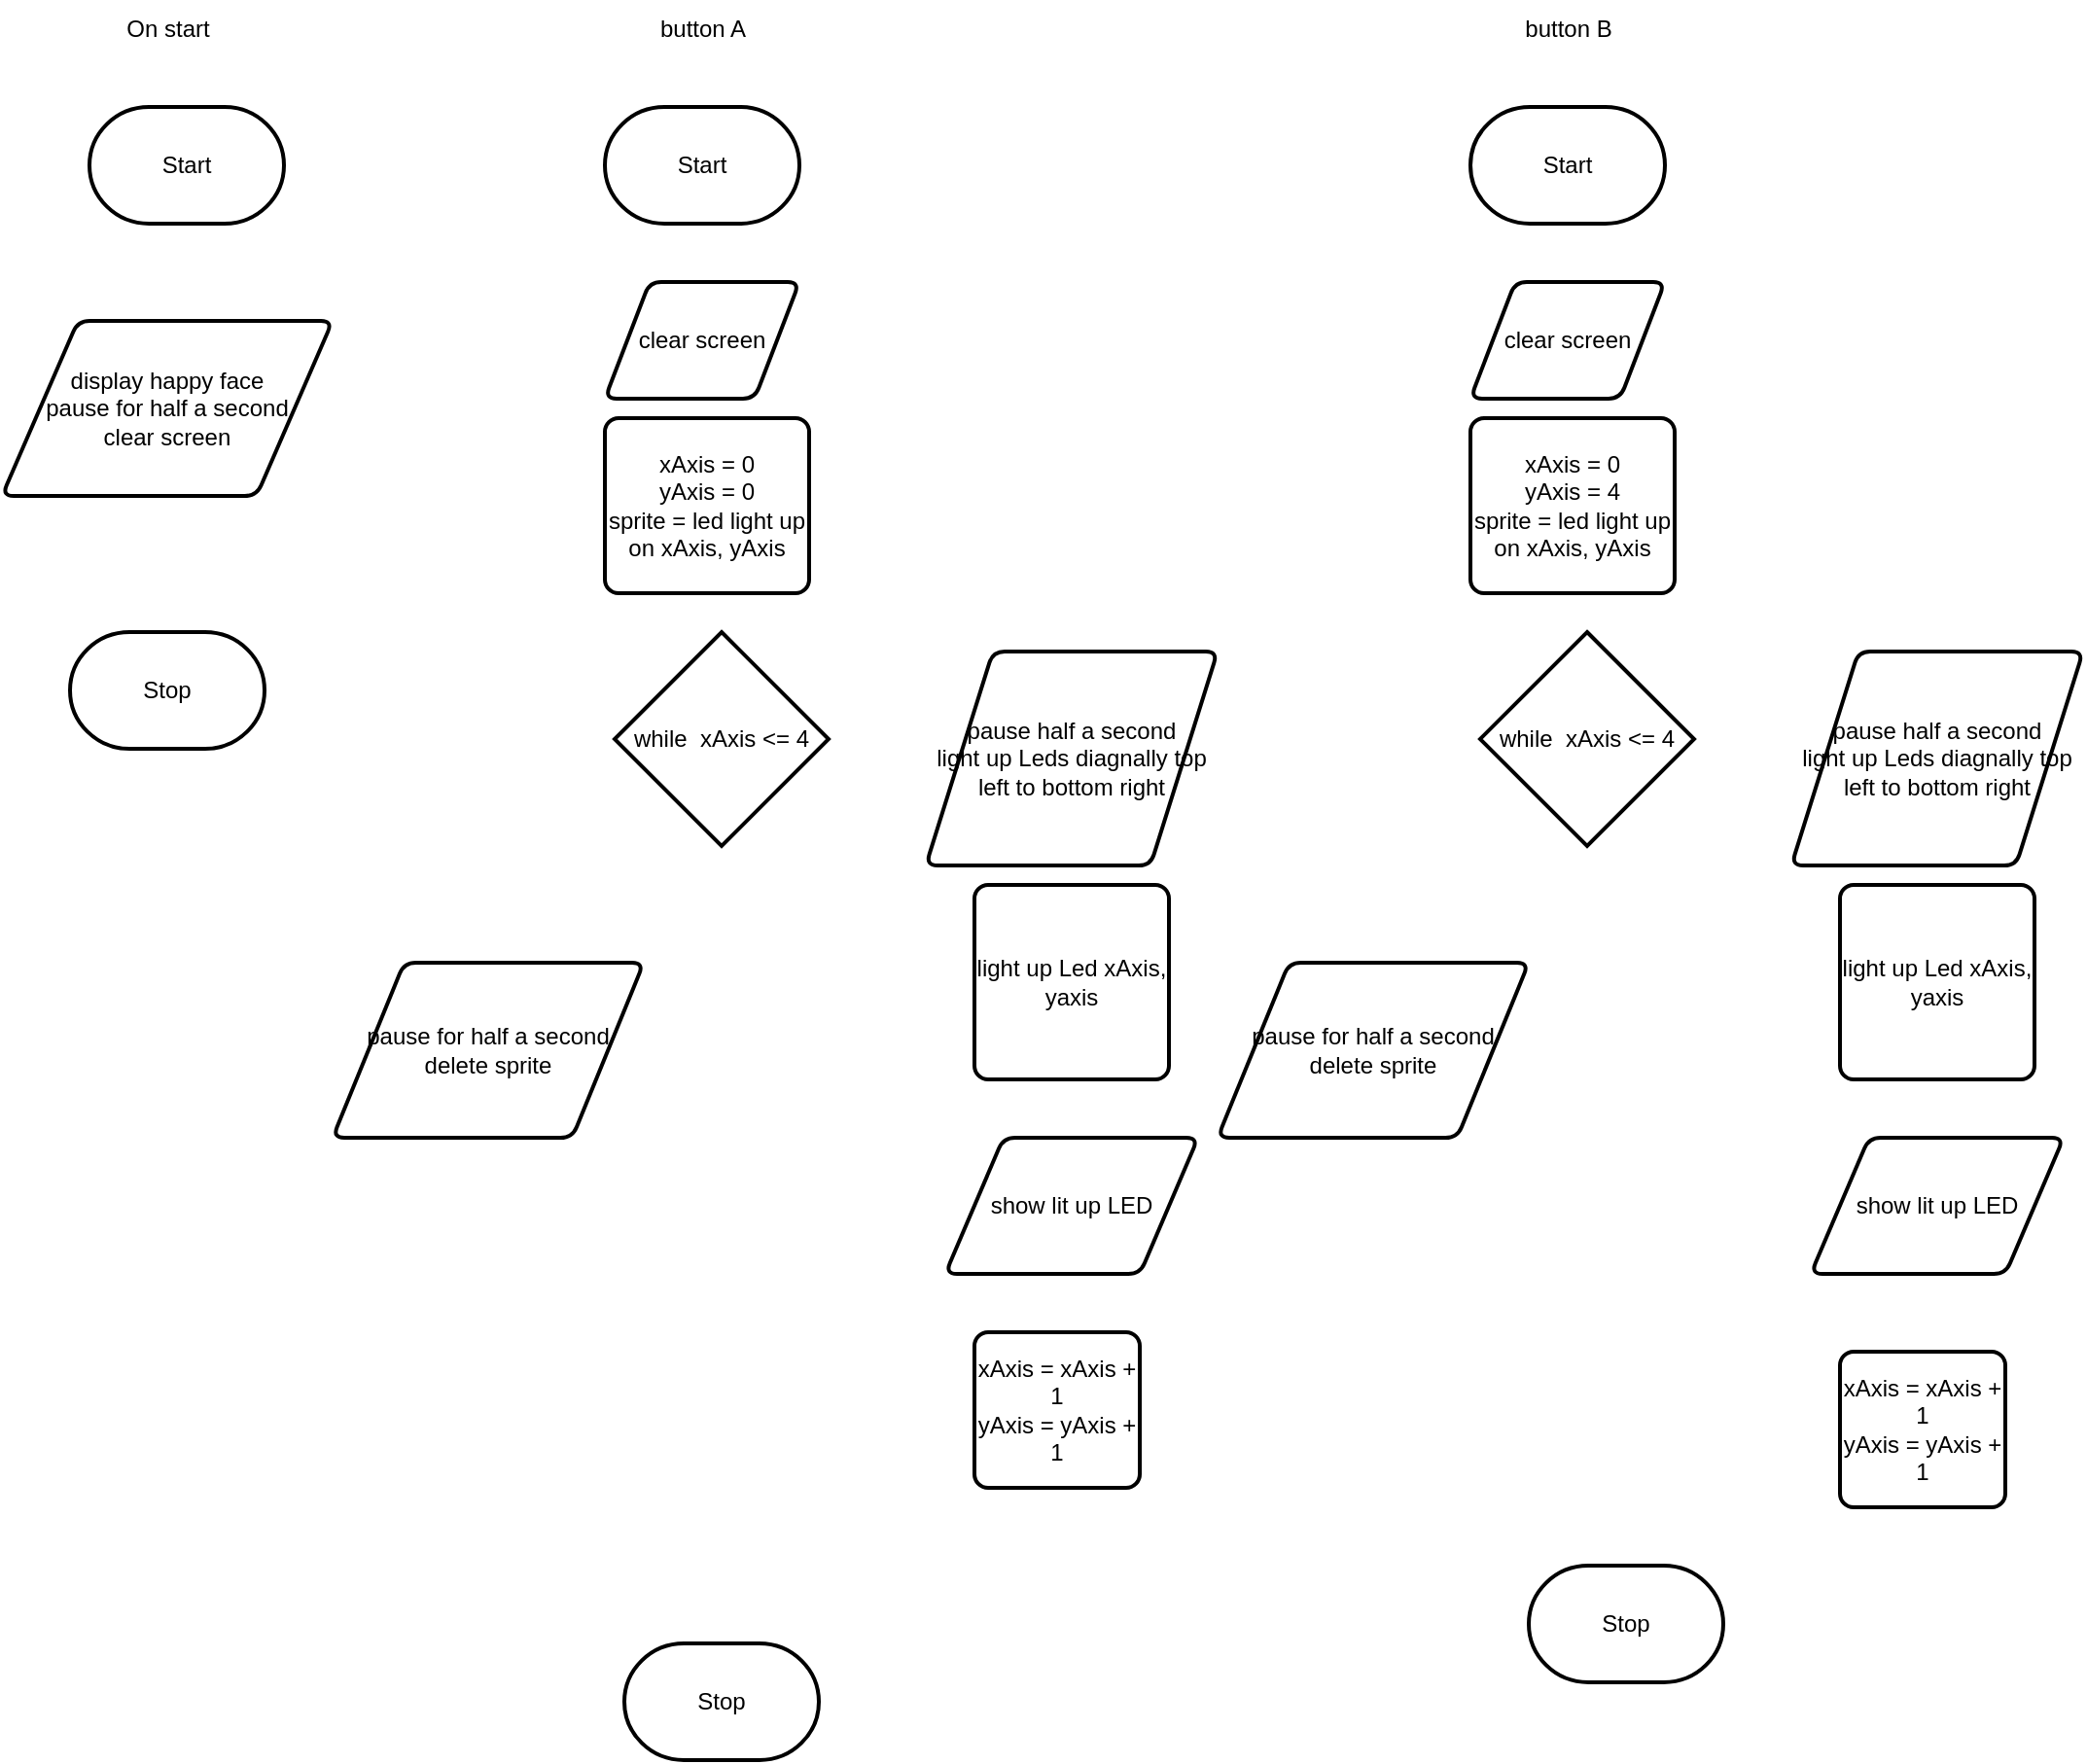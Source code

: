 <mxfile>
    <diagram id="HIP3nbAZw_EuaXWnEj3U" name="Page-1">
        <mxGraphModel dx="475" dy="441" grid="1" gridSize="10" guides="1" tooltips="1" connect="1" arrows="1" fold="1" page="1" pageScale="1" pageWidth="850" pageHeight="1100" math="0" shadow="0">
            <root>
                <mxCell id="0"/>
                <mxCell id="1" parent="0"/>
                <mxCell id="2" value="Start" style="strokeWidth=2;html=1;shape=mxgraph.flowchart.terminator;whiteSpace=wrap;" parent="1" vertex="1">
                    <mxGeometry x="110" y="70" width="100" height="60" as="geometry"/>
                </mxCell>
                <mxCell id="3" value="Stop" style="strokeWidth=2;html=1;shape=mxgraph.flowchart.terminator;whiteSpace=wrap;" parent="1" vertex="1">
                    <mxGeometry x="100" y="340" width="100" height="60" as="geometry"/>
                </mxCell>
                <mxCell id="5" value="display happy face&lt;br&gt;pause for half a second&lt;br&gt;clear screen" style="shape=parallelogram;html=1;strokeWidth=2;perimeter=parallelogramPerimeter;whiteSpace=wrap;rounded=1;arcSize=12;size=0.23;" vertex="1" parent="1">
                    <mxGeometry x="65" y="180" width="170" height="90" as="geometry"/>
                </mxCell>
                <mxCell id="6" value="On start" style="text;html=1;align=center;verticalAlign=middle;resizable=0;points=[];autosize=1;strokeColor=none;fillColor=none;" vertex="1" parent="1">
                    <mxGeometry x="115" y="15" width="70" height="30" as="geometry"/>
                </mxCell>
                <mxCell id="7" value="Start" style="strokeWidth=2;html=1;shape=mxgraph.flowchart.terminator;whiteSpace=wrap;" vertex="1" parent="1">
                    <mxGeometry x="375" y="70" width="100" height="60" as="geometry"/>
                </mxCell>
                <mxCell id="8" value="Stop" style="strokeWidth=2;html=1;shape=mxgraph.flowchart.terminator;whiteSpace=wrap;" vertex="1" parent="1">
                    <mxGeometry x="385" y="860" width="100" height="60" as="geometry"/>
                </mxCell>
                <mxCell id="9" value="button A" style="text;html=1;align=center;verticalAlign=middle;resizable=0;points=[];autosize=1;strokeColor=none;fillColor=none;" vertex="1" parent="1">
                    <mxGeometry x="390" y="15" width="70" height="30" as="geometry"/>
                </mxCell>
                <mxCell id="10" value="clear screen" style="shape=parallelogram;html=1;strokeWidth=2;perimeter=parallelogramPerimeter;whiteSpace=wrap;rounded=1;arcSize=12;size=0.23;" vertex="1" parent="1">
                    <mxGeometry x="375" y="160" width="100" height="60" as="geometry"/>
                </mxCell>
                <mxCell id="11" value="xAxis = 0&lt;br&gt;yAxis = 0&lt;br&gt;sprite = led light up on xAxis, yAxis" style="rounded=1;whiteSpace=wrap;html=1;absoluteArcSize=1;arcSize=14;strokeWidth=2;" vertex="1" parent="1">
                    <mxGeometry x="375" y="230" width="105" height="90" as="geometry"/>
                </mxCell>
                <mxCell id="12" value="while&amp;nbsp; xAxis &amp;lt;= 4" style="strokeWidth=2;html=1;shape=mxgraph.flowchart.decision;whiteSpace=wrap;" vertex="1" parent="1">
                    <mxGeometry x="380" y="340" width="110" height="110" as="geometry"/>
                </mxCell>
                <mxCell id="14" value="pause half a second&lt;br&gt;light up Leds diagnally top left to bottom right" style="shape=parallelogram;html=1;strokeWidth=2;perimeter=parallelogramPerimeter;whiteSpace=wrap;rounded=1;arcSize=12;size=0.23;" vertex="1" parent="1">
                    <mxGeometry x="540" y="350" width="150" height="110" as="geometry"/>
                </mxCell>
                <mxCell id="15" value="light up Led xAxis, yaxis" style="rounded=1;whiteSpace=wrap;html=1;absoluteArcSize=1;arcSize=14;strokeWidth=2;" vertex="1" parent="1">
                    <mxGeometry x="565" y="470" width="100" height="100" as="geometry"/>
                </mxCell>
                <mxCell id="16" value="show lit up LED" style="shape=parallelogram;html=1;strokeWidth=2;perimeter=parallelogramPerimeter;whiteSpace=wrap;rounded=1;arcSize=12;size=0.23;" vertex="1" parent="1">
                    <mxGeometry x="550" y="600" width="130" height="70" as="geometry"/>
                </mxCell>
                <mxCell id="17" value="pause for half a second&lt;br&gt;delete sprite" style="shape=parallelogram;html=1;strokeWidth=2;perimeter=parallelogramPerimeter;whiteSpace=wrap;rounded=1;arcSize=12;size=0.23;" vertex="1" parent="1">
                    <mxGeometry x="235" y="510" width="160" height="90" as="geometry"/>
                </mxCell>
                <mxCell id="18" value="Start" style="strokeWidth=2;html=1;shape=mxgraph.flowchart.terminator;whiteSpace=wrap;" vertex="1" parent="1">
                    <mxGeometry x="820" y="70" width="100" height="60" as="geometry"/>
                </mxCell>
                <mxCell id="19" value="Stop" style="strokeWidth=2;html=1;shape=mxgraph.flowchart.terminator;whiteSpace=wrap;" vertex="1" parent="1">
                    <mxGeometry x="850" y="820" width="100" height="60" as="geometry"/>
                </mxCell>
                <mxCell id="20" value="button B" style="text;html=1;align=center;verticalAlign=middle;resizable=0;points=[];autosize=1;strokeColor=none;fillColor=none;" vertex="1" parent="1">
                    <mxGeometry x="835" y="15" width="70" height="30" as="geometry"/>
                </mxCell>
                <mxCell id="21" value="clear screen" style="shape=parallelogram;html=1;strokeWidth=2;perimeter=parallelogramPerimeter;whiteSpace=wrap;rounded=1;arcSize=12;size=0.23;" vertex="1" parent="1">
                    <mxGeometry x="820" y="160" width="100" height="60" as="geometry"/>
                </mxCell>
                <mxCell id="22" value="xAxis = 0&lt;br&gt;yAxis = 4&lt;br&gt;sprite = led light up on xAxis, yAxis" style="rounded=1;whiteSpace=wrap;html=1;absoluteArcSize=1;arcSize=14;strokeWidth=2;" vertex="1" parent="1">
                    <mxGeometry x="820" y="230" width="105" height="90" as="geometry"/>
                </mxCell>
                <mxCell id="23" value="while&amp;nbsp; xAxis &amp;lt;= 4" style="strokeWidth=2;html=1;shape=mxgraph.flowchart.decision;whiteSpace=wrap;" vertex="1" parent="1">
                    <mxGeometry x="825" y="340" width="110" height="110" as="geometry"/>
                </mxCell>
                <mxCell id="24" value="pause half a second&lt;br&gt;light up Leds diagnally top left to bottom right" style="shape=parallelogram;html=1;strokeWidth=2;perimeter=parallelogramPerimeter;whiteSpace=wrap;rounded=1;arcSize=12;size=0.23;" vertex="1" parent="1">
                    <mxGeometry x="985" y="350" width="150" height="110" as="geometry"/>
                </mxCell>
                <mxCell id="25" value="light up Led xAxis, yaxis" style="rounded=1;whiteSpace=wrap;html=1;absoluteArcSize=1;arcSize=14;strokeWidth=2;" vertex="1" parent="1">
                    <mxGeometry x="1010" y="470" width="100" height="100" as="geometry"/>
                </mxCell>
                <mxCell id="26" value="show lit up LED" style="shape=parallelogram;html=1;strokeWidth=2;perimeter=parallelogramPerimeter;whiteSpace=wrap;rounded=1;arcSize=12;size=0.23;" vertex="1" parent="1">
                    <mxGeometry x="995" y="600" width="130" height="70" as="geometry"/>
                </mxCell>
                <mxCell id="27" value="pause for half a second&lt;br&gt;delete sprite" style="shape=parallelogram;html=1;strokeWidth=2;perimeter=parallelogramPerimeter;whiteSpace=wrap;rounded=1;arcSize=12;size=0.23;" vertex="1" parent="1">
                    <mxGeometry x="690" y="510" width="160" height="90" as="geometry"/>
                </mxCell>
                <mxCell id="28" value="xAxis = xAxis + 1&lt;br&gt;yAxis = yAxis + 1" style="rounded=1;whiteSpace=wrap;html=1;absoluteArcSize=1;arcSize=14;strokeWidth=2;" vertex="1" parent="1">
                    <mxGeometry x="565" y="700" width="85" height="80" as="geometry"/>
                </mxCell>
                <mxCell id="29" value="xAxis = xAxis + 1&lt;br&gt;yAxis = yAxis + 1" style="rounded=1;whiteSpace=wrap;html=1;absoluteArcSize=1;arcSize=14;strokeWidth=2;" vertex="1" parent="1">
                    <mxGeometry x="1010" y="710" width="85" height="80" as="geometry"/>
                </mxCell>
            </root>
        </mxGraphModel>
    </diagram>
</mxfile>